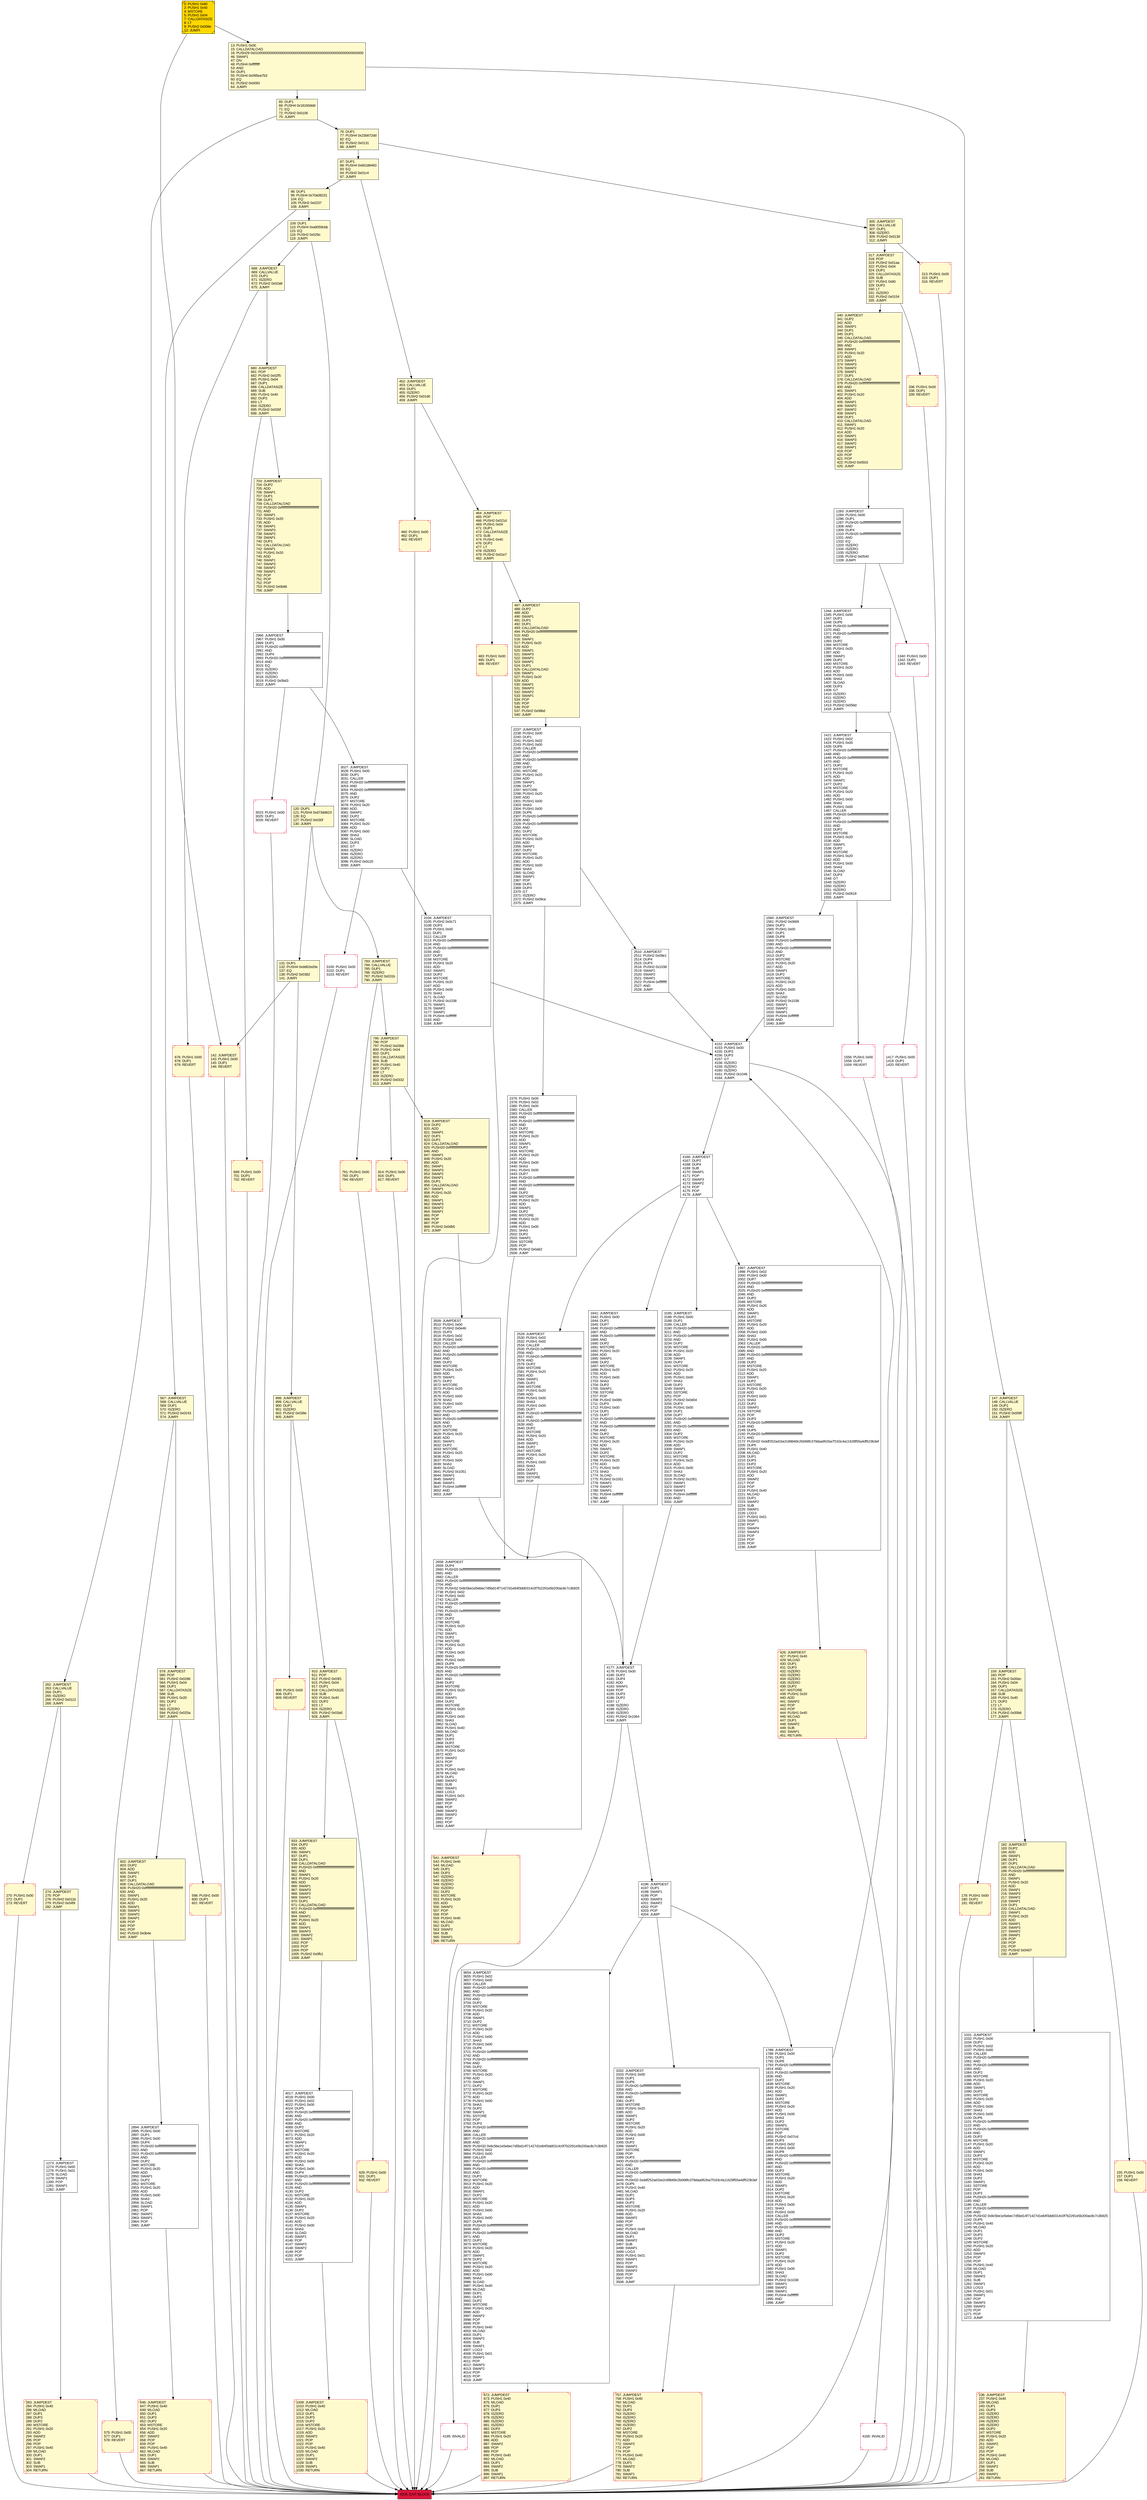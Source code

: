 digraph G {
bgcolor=transparent rankdir=UD;
node [shape=box style=filled color=black fillcolor=white fontname=arial fontcolor=black];
929 [label="929: PUSH1 0x00\l931: DUP1\l932: REVERT\l" fillcolor=lemonchiffon shape=Msquare color=crimson ];
120 [label="120: DUP1\l121: PUSH4 0xd73dd623\l126: EQ\l127: PUSH2 0x030f\l130: JUMPI\l" fillcolor=lemonchiffon ];
131 [label="131: DUP1\l132: PUSH4 0xdd62ed3e\l137: EQ\l138: PUSH2 0x0382\l141: JUMPI\l" fillcolor=lemonchiffon ];
159 [label="159: JUMPDEST\l160: POP\l161: PUSH2 0x00ec\l164: PUSH1 0x04\l166: DUP1\l167: CALLDATASIZE\l168: SUB\l169: PUSH1 0x40\l171: DUP2\l172: LT\l173: ISZERO\l174: PUSH2 0x00b6\l177: JUMPI\l" fillcolor=lemonchiffon ];
676 [label="676: PUSH1 0x00\l678: DUP1\l679: REVERT\l" fillcolor=lemonchiffon shape=Msquare color=crimson ];
147 [label="147: JUMPDEST\l148: CALLVALUE\l149: DUP1\l150: ISZERO\l151: PUSH2 0x009f\l154: JUMPI\l" fillcolor=lemonchiffon ];
142 [label="142: JUMPDEST\l143: PUSH1 0x00\l145: DUP1\l146: REVERT\l" fillcolor=lemonchiffon shape=Msquare color=crimson ];
2658 [label="2658: JUMPDEST\l2659: DUP4\l2660: PUSH20 0xffffffffffffffffffffffffffffffffffffffff\l2681: AND\l2682: CALLER\l2683: PUSH20 0xffffffffffffffffffffffffffffffffffffffff\l2704: AND\l2705: PUSH32 0x8c5be1e5ebec7d5bd14f71427d1e84f3dd0314c0f7b2291e5b200ac8c7c3b925\l2738: PUSH1 0x02\l2740: PUSH1 0x00\l2742: CALLER\l2743: PUSH20 0xffffffffffffffffffffffffffffffffffffffff\l2764: AND\l2765: PUSH20 0xffffffffffffffffffffffffffffffffffffffff\l2786: AND\l2787: DUP2\l2788: MSTORE\l2789: PUSH1 0x20\l2791: ADD\l2792: SWAP1\l2793: DUP2\l2794: MSTORE\l2795: PUSH1 0x20\l2797: ADD\l2798: PUSH1 0x00\l2800: SHA3\l2801: PUSH1 0x00\l2803: DUP9\l2804: PUSH20 0xffffffffffffffffffffffffffffffffffffffff\l2825: AND\l2826: PUSH20 0xffffffffffffffffffffffffffffffffffffffff\l2847: AND\l2848: DUP2\l2849: MSTORE\l2850: PUSH1 0x20\l2852: ADD\l2853: SWAP1\l2854: DUP2\l2855: MSTORE\l2856: PUSH1 0x20\l2858: ADD\l2859: PUSH1 0x00\l2861: SHA3\l2862: SLOAD\l2863: PUSH1 0x40\l2865: MLOAD\l2866: DUP1\l2867: DUP3\l2868: DUP2\l2869: MSTORE\l2870: PUSH1 0x20\l2872: ADD\l2873: SWAP2\l2874: POP\l2875: POP\l2876: PUSH1 0x40\l2878: MLOAD\l2879: DUP1\l2880: SWAP2\l2881: SUB\l2882: SWAP1\l2883: LOG3\l2884: PUSH1 0x01\l2886: SWAP2\l2887: POP\l2888: POP\l2889: SWAP3\l2890: SWAP2\l2891: POP\l2892: POP\l2893: JUMP\l" ];
814 [label="814: PUSH1 0x00\l816: DUP1\l817: REVERT\l" fillcolor=lemonchiffon shape=Msquare color=crimson ];
910 [label="910: JUMPDEST\l911: POP\l912: PUSH2 0x03f1\l915: PUSH1 0x04\l917: DUP1\l918: CALLDATASIZE\l919: SUB\l920: PUSH1 0x40\l922: DUP2\l923: LT\l924: ISZERO\l925: PUSH2 0x03a5\l928: JUMPI\l" fillcolor=lemonchiffon ];
87 [label="87: DUP1\l88: PUSH4 0x66188463\l93: EQ\l94: PUSH2 0x01c4\l97: JUMPI\l" fillcolor=lemonchiffon ];
602 [label="602: JUMPDEST\l603: DUP2\l604: ADD\l605: SWAP1\l606: DUP1\l607: DUP1\l608: CALLDATALOAD\l609: PUSH20 0xffffffffffffffffffffffffffffffffffffffff\l630: AND\l631: SWAP1\l632: PUSH1 0x20\l634: ADD\l635: SWAP1\l636: SWAP3\l637: SWAP2\l638: SWAP1\l639: POP\l640: POP\l641: POP\l642: PUSH2 0x0b4e\l645: JUMP\l" fillcolor=lemonchiffon ];
178 [label="178: PUSH1 0x00\l180: DUP1\l181: REVERT\l" fillcolor=lemonchiffon shape=Msquare color=crimson ];
3104 [label="3104: JUMPDEST\l3105: PUSH2 0x0c71\l3108: DUP3\l3109: PUSH1 0x00\l3111: DUP1\l3112: CALLER\l3113: PUSH20 0xffffffffffffffffffffffffffffffffffffffff\l3134: AND\l3135: PUSH20 0xffffffffffffffffffffffffffffffffffffffff\l3156: AND\l3157: DUP2\l3158: MSTORE\l3159: PUSH1 0x20\l3161: ADD\l3162: SWAP1\l3163: DUP2\l3164: MSTORE\l3165: PUSH1 0x20\l3167: ADD\l3168: PUSH1 0x00\l3170: SHA3\l3171: SLOAD\l3172: PUSH2 0x1038\l3175: SWAP1\l3176: SWAP2\l3177: SWAP1\l3178: PUSH4 0xffffffff\l3183: AND\l3184: JUMP\l" ];
426 [label="426: JUMPDEST\l427: PUSH1 0x40\l429: MLOAD\l430: DUP1\l431: DUP3\l432: ISZERO\l433: ISZERO\l434: ISZERO\l435: ISZERO\l436: DUP2\l437: MSTORE\l438: PUSH1 0x20\l440: ADD\l441: SWAP2\l442: POP\l443: POP\l444: PUSH1 0x40\l446: MLOAD\l447: DUP1\l448: SWAP2\l449: SUB\l450: SWAP1\l451: RETURN\l" fillcolor=lemonchiffon shape=Msquare color=crimson ];
2966 [label="2966: JUMPDEST\l2967: PUSH1 0x00\l2969: DUP1\l2970: PUSH20 0xffffffffffffffffffffffffffffffffffffffff\l2991: AND\l2992: DUP4\l2993: PUSH20 0xffffffffffffffffffffffffffffffffffffffff\l3014: AND\l3015: EQ\l3016: ISZERO\l3017: ISZERO\l3018: ISZERO\l3019: PUSH2 0x0bd3\l3022: JUMPI\l" ];
567 [label="567: JUMPDEST\l568: CALLVALUE\l569: DUP1\l570: ISZERO\l571: PUSH2 0x0243\l574: JUMPI\l" fillcolor=lemonchiffon ];
313 [label="313: PUSH1 0x00\l315: DUP1\l316: REVERT\l" fillcolor=lemonchiffon shape=Msquare color=crimson ];
13 [label="13: PUSH1 0x00\l15: CALLDATALOAD\l16: PUSH29 0x0100000000000000000000000000000000000000000000000000000000\l46: SWAP1\l47: DIV\l48: PUSH4 0xffffffff\l53: AND\l54: DUP1\l55: PUSH4 0x095ea7b3\l60: EQ\l61: PUSH2 0x0093\l64: JUMPI\l" fillcolor=lemonchiffon ];
699 [label="699: PUSH1 0x00\l701: DUP1\l702: REVERT\l" fillcolor=lemonchiffon shape=Msquare color=crimson ];
1340 [label="1340: PUSH1 0x00\l1342: DUP1\l1343: REVERT\l" shape=Msquare color=crimson ];
2510 [label="2510: JUMPDEST\l2511: PUSH2 0x09e1\l2514: DUP4\l2515: DUP3\l2516: PUSH2 0x1038\l2519: SWAP1\l2520: SWAP2\l2521: SWAP1\l2522: PUSH4 0xffffffff\l2527: AND\l2528: JUMP\l" ];
575 [label="575: PUSH1 0x00\l577: DUP1\l578: REVERT\l" fillcolor=lemonchiffon shape=Msquare color=crimson ];
3185 [label="3185: JUMPDEST\l3186: PUSH1 0x00\l3188: DUP1\l3189: CALLER\l3190: PUSH20 0xffffffffffffffffffffffffffffffffffffffff\l3211: AND\l3212: PUSH20 0xffffffffffffffffffffffffffffffffffffffff\l3233: AND\l3234: DUP2\l3235: MSTORE\l3236: PUSH1 0x20\l3238: ADD\l3239: SWAP1\l3240: DUP2\l3241: MSTORE\l3242: PUSH1 0x20\l3244: ADD\l3245: PUSH1 0x00\l3247: SHA3\l3248: DUP2\l3249: SWAP1\l3250: SSTORE\l3251: POP\l3252: PUSH2 0x0d04\l3255: DUP3\l3256: PUSH1 0x00\l3258: DUP1\l3259: DUP7\l3260: PUSH20 0xffffffffffffffffffffffffffffffffffffffff\l3281: AND\l3282: PUSH20 0xffffffffffffffffffffffffffffffffffffffff\l3303: AND\l3304: DUP2\l3305: MSTORE\l3306: PUSH1 0x20\l3308: ADD\l3309: SWAP1\l3310: DUP2\l3311: MSTORE\l3312: PUSH1 0x20\l3314: ADD\l3315: PUSH1 0x00\l3317: SHA3\l3318: SLOAD\l3319: PUSH2 0x1051\l3322: SWAP1\l3323: SWAP2\l3324: SWAP1\l3325: PUSH4 0xffffffff\l3330: AND\l3331: JUMP\l" ];
668 [label="668: JUMPDEST\l669: CALLVALUE\l670: DUP1\l671: ISZERO\l672: PUSH2 0x02a8\l675: JUMPI\l" fillcolor=lemonchiffon ];
541 [label="541: JUMPDEST\l542: PUSH1 0x40\l544: MLOAD\l545: DUP1\l546: DUP3\l547: ISZERO\l548: ISZERO\l549: ISZERO\l550: ISZERO\l551: DUP2\l552: MSTORE\l553: PUSH1 0x20\l555: ADD\l556: SWAP2\l557: POP\l558: POP\l559: PUSH1 0x40\l561: MLOAD\l562: DUP1\l563: SWAP2\l564: SUB\l565: SWAP1\l566: RETURN\l" fillcolor=lemonchiffon shape=Msquare color=crimson ];
1560 [label="1560: JUMPDEST\l1561: PUSH2 0x0669\l1564: DUP3\l1565: PUSH1 0x00\l1567: DUP1\l1568: DUP8\l1569: PUSH20 0xffffffffffffffffffffffffffffffffffffffff\l1590: AND\l1591: PUSH20 0xffffffffffffffffffffffffffffffffffffffff\l1612: AND\l1613: DUP2\l1614: MSTORE\l1615: PUSH1 0x20\l1617: ADD\l1618: SWAP1\l1619: DUP2\l1620: MSTORE\l1621: PUSH1 0x20\l1623: ADD\l1624: PUSH1 0x00\l1626: SHA3\l1627: SLOAD\l1628: PUSH2 0x1038\l1631: SWAP1\l1632: SWAP2\l1633: SWAP1\l1634: PUSH4 0xffffffff\l1639: AND\l1640: JUMP\l" ];
795 [label="795: JUMPDEST\l796: POP\l797: PUSH2 0x0368\l800: PUSH1 0x04\l802: DUP1\l803: CALLDATASIZE\l804: SUB\l805: PUSH1 0x40\l807: DUP2\l808: LT\l809: ISZERO\l810: PUSH2 0x0332\l813: JUMPI\l" fillcolor=lemonchiffon ];
2529 [label="2529: JUMPDEST\l2530: PUSH1 0x02\l2532: PUSH1 0x00\l2534: CALLER\l2535: PUSH20 0xffffffffffffffffffffffffffffffffffffffff\l2556: AND\l2557: PUSH20 0xffffffffffffffffffffffffffffffffffffffff\l2578: AND\l2579: DUP2\l2580: MSTORE\l2581: PUSH1 0x20\l2583: ADD\l2584: SWAP1\l2585: DUP2\l2586: MSTORE\l2587: PUSH1 0x20\l2589: ADD\l2590: PUSH1 0x00\l2592: SHA3\l2593: PUSH1 0x00\l2595: DUP7\l2596: PUSH20 0xffffffffffffffffffffffffffffffffffffffff\l2617: AND\l2618: PUSH20 0xffffffffffffffffffffffffffffffffffffffff\l2639: AND\l2640: DUP2\l2641: MSTORE\l2642: PUSH1 0x20\l2644: ADD\l2645: SWAP1\l2646: DUP2\l2647: MSTORE\l2648: PUSH1 0x20\l2650: ADD\l2651: PUSH1 0x00\l2653: SHA3\l2654: DUP2\l2655: SWAP1\l2656: SSTORE\l2657: POP\l" ];
3027 [label="3027: JUMPDEST\l3028: PUSH1 0x00\l3030: DUP1\l3031: CALLER\l3032: PUSH20 0xffffffffffffffffffffffffffffffffffffffff\l3053: AND\l3054: PUSH20 0xffffffffffffffffffffffffffffffffffffffff\l3075: AND\l3076: DUP2\l3077: MSTORE\l3078: PUSH1 0x20\l3080: ADD\l3081: SWAP1\l3082: DUP2\l3083: MSTORE\l3084: PUSH1 0x20\l3086: ADD\l3087: PUSH1 0x00\l3089: SHA3\l3090: SLOAD\l3091: DUP3\l3092: GT\l3093: ISZERO\l3094: ISZERO\l3095: ISZERO\l3096: PUSH2 0x0c20\l3099: JUMPI\l" ];
283 [label="283: JUMPDEST\l284: PUSH1 0x40\l286: MLOAD\l287: DUP1\l288: DUP3\l289: DUP2\l290: MSTORE\l291: PUSH1 0x20\l293: ADD\l294: SWAP2\l295: POP\l296: POP\l297: PUSH1 0x40\l299: MLOAD\l300: DUP1\l301: SWAP2\l302: SUB\l303: SWAP1\l304: RETURN\l" fillcolor=lemonchiffon shape=Msquare color=crimson ];
1417 [label="1417: PUSH1 0x00\l1419: DUP1\l1420: REVERT\l" shape=Msquare color=crimson ];
906 [label="906: PUSH1 0x00\l908: DUP1\l909: REVERT\l" fillcolor=lemonchiffon shape=Msquare color=crimson ];
4017 [label="4017: JUMPDEST\l4018: PUSH1 0x00\l4020: PUSH1 0x02\l4022: PUSH1 0x00\l4024: DUP5\l4025: PUSH20 0xffffffffffffffffffffffffffffffffffffffff\l4046: AND\l4047: PUSH20 0xffffffffffffffffffffffffffffffffffffffff\l4068: AND\l4069: DUP2\l4070: MSTORE\l4071: PUSH1 0x20\l4073: ADD\l4074: SWAP1\l4075: DUP2\l4076: MSTORE\l4077: PUSH1 0x20\l4079: ADD\l4080: PUSH1 0x00\l4082: SHA3\l4083: PUSH1 0x00\l4085: DUP4\l4086: PUSH20 0xffffffffffffffffffffffffffffffffffffffff\l4107: AND\l4108: PUSH20 0xffffffffffffffffffffffffffffffffffffffff\l4129: AND\l4130: DUP2\l4131: MSTORE\l4132: PUSH1 0x20\l4134: ADD\l4135: SWAP1\l4136: DUP2\l4137: MSTORE\l4138: PUSH1 0x20\l4140: ADD\l4141: PUSH1 0x00\l4143: SHA3\l4144: SLOAD\l4145: SWAP1\l4146: POP\l4147: SWAP3\l4148: SWAP2\l4149: POP\l4150: POP\l4151: JUMP\l" ];
3654 [label="3654: JUMPDEST\l3655: PUSH1 0x02\l3657: PUSH1 0x00\l3659: CALLER\l3660: PUSH20 0xffffffffffffffffffffffffffffffffffffffff\l3681: AND\l3682: PUSH20 0xffffffffffffffffffffffffffffffffffffffff\l3703: AND\l3704: DUP2\l3705: MSTORE\l3706: PUSH1 0x20\l3708: ADD\l3709: SWAP1\l3710: DUP2\l3711: MSTORE\l3712: PUSH1 0x20\l3714: ADD\l3715: PUSH1 0x00\l3717: SHA3\l3718: PUSH1 0x00\l3720: DUP6\l3721: PUSH20 0xffffffffffffffffffffffffffffffffffffffff\l3742: AND\l3743: PUSH20 0xffffffffffffffffffffffffffffffffffffffff\l3764: AND\l3765: DUP2\l3766: MSTORE\l3767: PUSH1 0x20\l3769: ADD\l3770: SWAP1\l3771: DUP2\l3772: MSTORE\l3773: PUSH1 0x20\l3775: ADD\l3776: PUSH1 0x00\l3778: SHA3\l3779: DUP2\l3780: SWAP1\l3781: SSTORE\l3782: POP\l3783: DUP3\l3784: PUSH20 0xffffffffffffffffffffffffffffffffffffffff\l3805: AND\l3806: CALLER\l3807: PUSH20 0xffffffffffffffffffffffffffffffffffffffff\l3828: AND\l3829: PUSH32 0x8c5be1e5ebec7d5bd14f71427d1e84f3dd0314c0f7b2291e5b200ac8c7c3b925\l3862: PUSH1 0x02\l3864: PUSH1 0x00\l3866: CALLER\l3867: PUSH20 0xffffffffffffffffffffffffffffffffffffffff\l3888: AND\l3889: PUSH20 0xffffffffffffffffffffffffffffffffffffffff\l3910: AND\l3911: DUP2\l3912: MSTORE\l3913: PUSH1 0x20\l3915: ADD\l3916: SWAP1\l3917: DUP2\l3918: MSTORE\l3919: PUSH1 0x20\l3921: ADD\l3922: PUSH1 0x00\l3924: SHA3\l3925: PUSH1 0x00\l3927: DUP8\l3928: PUSH20 0xffffffffffffffffffffffffffffffffffffffff\l3949: AND\l3950: PUSH20 0xffffffffffffffffffffffffffffffffffffffff\l3971: AND\l3972: DUP2\l3973: MSTORE\l3974: PUSH1 0x20\l3976: ADD\l3977: SWAP1\l3978: DUP2\l3979: MSTORE\l3980: PUSH1 0x20\l3982: ADD\l3983: PUSH1 0x00\l3985: SHA3\l3986: SLOAD\l3987: PUSH1 0x40\l3989: MLOAD\l3990: DUP1\l3991: DUP3\l3992: DUP2\l3993: MSTORE\l3994: PUSH1 0x20\l3996: ADD\l3997: SWAP2\l3998: POP\l3999: POP\l4000: PUSH1 0x40\l4002: MLOAD\l4003: DUP1\l4004: SWAP2\l4005: SUB\l4006: SWAP1\l4007: LOG3\l4008: PUSH1 0x01\l4010: SWAP1\l4011: POP\l4012: SWAP3\l4013: SWAP2\l4014: POP\l4015: POP\l4016: JUMP\l" ];
270 [label="270: PUSH1 0x00\l272: DUP1\l273: REVERT\l" fillcolor=lemonchiffon shape=Msquare color=crimson ];
274 [label="274: JUMPDEST\l275: POP\l276: PUSH2 0x011b\l279: PUSH2 0x04f9\l282: JUMP\l" fillcolor=lemonchiffon ];
98 [label="98: DUP1\l99: PUSH4 0x70a08231\l104: EQ\l105: PUSH2 0x0237\l108: JUMPI\l" fillcolor=lemonchiffon ];
646 [label="646: JUMPDEST\l647: PUSH1 0x40\l649: MLOAD\l650: DUP1\l651: DUP3\l652: DUP2\l653: MSTORE\l654: PUSH1 0x20\l656: ADD\l657: SWAP2\l658: POP\l659: POP\l660: PUSH1 0x40\l662: MLOAD\l663: DUP1\l664: SWAP2\l665: SUB\l666: SWAP1\l667: RETURN\l" fillcolor=lemonchiffon shape=Msquare color=crimson ];
1556 [label="1556: PUSH1 0x00\l1558: DUP1\l1559: REVERT\l" shape=Msquare color=crimson ];
791 [label="791: PUSH1 0x00\l793: DUP1\l794: REVERT\l" fillcolor=lemonchiffon shape=Msquare color=crimson ];
262 [label="262: JUMPDEST\l263: CALLVALUE\l264: DUP1\l265: ISZERO\l266: PUSH2 0x0112\l269: JUMPI\l" fillcolor=lemonchiffon ];
155 [label="155: PUSH1 0x00\l157: DUP1\l158: REVERT\l" fillcolor=lemonchiffon shape=Msquare color=crimson ];
2376 [label="2376: PUSH1 0x00\l2378: PUSH1 0x02\l2380: PUSH1 0x00\l2382: CALLER\l2383: PUSH20 0xffffffffffffffffffffffffffffffffffffffff\l2404: AND\l2405: PUSH20 0xffffffffffffffffffffffffffffffffffffffff\l2426: AND\l2427: DUP2\l2428: MSTORE\l2429: PUSH1 0x20\l2431: ADD\l2432: SWAP1\l2433: DUP2\l2434: MSTORE\l2435: PUSH1 0x20\l2437: ADD\l2438: PUSH1 0x00\l2440: SHA3\l2441: PUSH1 0x00\l2443: DUP7\l2444: PUSH20 0xffffffffffffffffffffffffffffffffffffffff\l2465: AND\l2466: PUSH20 0xffffffffffffffffffffffffffffffffffffffff\l2487: AND\l2488: DUP2\l2489: MSTORE\l2490: PUSH1 0x20\l2492: ADD\l2493: SWAP1\l2494: DUP2\l2495: MSTORE\l2496: PUSH1 0x20\l2498: ADD\l2499: PUSH1 0x00\l2501: SHA3\l2502: DUP2\l2503: SWAP1\l2504: SSTORE\l2505: POP\l2506: PUSH2 0x0a62\l2509: JUMP\l" ];
1997 [label="1997: JUMPDEST\l1998: PUSH1 0x02\l2000: PUSH1 0x00\l2002: DUP7\l2003: PUSH20 0xffffffffffffffffffffffffffffffffffffffff\l2024: AND\l2025: PUSH20 0xffffffffffffffffffffffffffffffffffffffff\l2046: AND\l2047: DUP2\l2048: MSTORE\l2049: PUSH1 0x20\l2051: ADD\l2052: SWAP1\l2053: DUP2\l2054: MSTORE\l2055: PUSH1 0x20\l2057: ADD\l2058: PUSH1 0x00\l2060: SHA3\l2061: PUSH1 0x00\l2063: CALLER\l2064: PUSH20 0xffffffffffffffffffffffffffffffffffffffff\l2085: AND\l2086: PUSH20 0xffffffffffffffffffffffffffffffffffffffff\l2107: AND\l2108: DUP2\l2109: MSTORE\l2110: PUSH1 0x20\l2112: ADD\l2113: SWAP1\l2114: DUP2\l2115: MSTORE\l2116: PUSH1 0x20\l2118: ADD\l2119: PUSH1 0x00\l2121: SHA3\l2122: DUP2\l2123: SWAP1\l2124: SSTORE\l2125: POP\l2126: DUP3\l2127: PUSH20 0xffffffffffffffffffffffffffffffffffffffff\l2148: AND\l2149: DUP5\l2150: PUSH20 0xffffffffffffffffffffffffffffffffffffffff\l2171: AND\l2172: PUSH32 0xddf252ad1be2c89b69c2b068fc378daa952ba7f163c4a11628f55a4df523b3ef\l2205: DUP5\l2206: PUSH1 0x40\l2208: MLOAD\l2209: DUP1\l2210: DUP3\l2211: DUP2\l2212: MSTORE\l2213: PUSH1 0x20\l2215: ADD\l2216: SWAP2\l2217: POP\l2218: POP\l2219: PUSH1 0x40\l2221: MLOAD\l2222: DUP1\l2223: SWAP2\l2224: SUB\l2225: SWAP1\l2226: LOG3\l2227: PUSH1 0x01\l2229: SWAP1\l2230: POP\l2231: SWAP4\l2232: SWAP3\l2233: POP\l2234: POP\l2235: POP\l2236: JUMP\l" ];
3100 [label="3100: PUSH1 0x00\l3102: DUP1\l3103: REVERT\l" shape=Msquare color=crimson ];
703 [label="703: JUMPDEST\l704: DUP2\l705: ADD\l706: SWAP1\l707: DUP1\l708: DUP1\l709: CALLDATALOAD\l710: PUSH20 0xffffffffffffffffffffffffffffffffffffffff\l731: AND\l732: SWAP1\l733: PUSH1 0x20\l735: ADD\l736: SWAP1\l737: SWAP3\l738: SWAP2\l739: SWAP1\l740: DUP1\l741: CALLDATALOAD\l742: SWAP1\l743: PUSH1 0x20\l745: ADD\l746: SWAP1\l747: SWAP3\l748: SWAP2\l749: SWAP1\l750: POP\l751: POP\l752: POP\l753: PUSH2 0x0b96\l756: JUMP\l" fillcolor=lemonchiffon ];
3509 [label="3509: JUMPDEST\l3510: PUSH1 0x00\l3512: PUSH2 0x0e46\l3515: DUP3\l3516: PUSH1 0x02\l3518: PUSH1 0x00\l3520: CALLER\l3521: PUSH20 0xffffffffffffffffffffffffffffffffffffffff\l3542: AND\l3543: PUSH20 0xffffffffffffffffffffffffffffffffffffffff\l3564: AND\l3565: DUP2\l3566: MSTORE\l3567: PUSH1 0x20\l3569: ADD\l3570: SWAP1\l3571: DUP2\l3572: MSTORE\l3573: PUSH1 0x20\l3575: ADD\l3576: PUSH1 0x00\l3578: SHA3\l3579: PUSH1 0x00\l3581: DUP7\l3582: PUSH20 0xffffffffffffffffffffffffffffffffffffffff\l3603: AND\l3604: PUSH20 0xffffffffffffffffffffffffffffffffffffffff\l3625: AND\l3626: DUP2\l3627: MSTORE\l3628: PUSH1 0x20\l3630: ADD\l3631: SWAP1\l3632: DUP2\l3633: MSTORE\l3634: PUSH1 0x20\l3636: ADD\l3637: PUSH1 0x00\l3639: SHA3\l3640: SLOAD\l3641: PUSH2 0x1051\l3644: SWAP1\l3645: SWAP2\l3646: SWAP1\l3647: PUSH4 0xffffffff\l3652: AND\l3653: JUMP\l" ];
65 [label="65: DUP1\l66: PUSH4 0x18160ddd\l71: EQ\l72: PUSH2 0x0106\l75: JUMPI\l" fillcolor=lemonchiffon ];
317 [label="317: JUMPDEST\l318: POP\l319: PUSH2 0x01aa\l322: PUSH1 0x04\l324: DUP1\l325: CALLDATASIZE\l326: SUB\l327: PUSH1 0x60\l329: DUP2\l330: LT\l331: ISZERO\l332: PUSH2 0x0154\l335: JUMPI\l" fillcolor=lemonchiffon ];
483 [label="483: PUSH1 0x00\l485: DUP1\l486: REVERT\l" fillcolor=lemonchiffon shape=Msquare color=crimson ];
1009 [label="1009: JUMPDEST\l1010: PUSH1 0x40\l1012: MLOAD\l1013: DUP1\l1014: DUP3\l1015: DUP2\l1016: MSTORE\l1017: PUSH1 0x20\l1019: ADD\l1020: SWAP2\l1021: POP\l1022: POP\l1023: PUSH1 0x40\l1025: MLOAD\l1026: DUP1\l1027: SWAP2\l1028: SUB\l1029: SWAP1\l1030: RETURN\l" fillcolor=lemonchiffon shape=Msquare color=crimson ];
1031 [label="1031: JUMPDEST\l1032: PUSH1 0x00\l1034: DUP2\l1035: PUSH1 0x02\l1037: PUSH1 0x00\l1039: CALLER\l1040: PUSH20 0xffffffffffffffffffffffffffffffffffffffff\l1061: AND\l1062: PUSH20 0xffffffffffffffffffffffffffffffffffffffff\l1083: AND\l1084: DUP2\l1085: MSTORE\l1086: PUSH1 0x20\l1088: ADD\l1089: SWAP1\l1090: DUP2\l1091: MSTORE\l1092: PUSH1 0x20\l1094: ADD\l1095: PUSH1 0x00\l1097: SHA3\l1098: PUSH1 0x00\l1100: DUP6\l1101: PUSH20 0xffffffffffffffffffffffffffffffffffffffff\l1122: AND\l1123: PUSH20 0xffffffffffffffffffffffffffffffffffffffff\l1144: AND\l1145: DUP2\l1146: MSTORE\l1147: PUSH1 0x20\l1149: ADD\l1150: SWAP1\l1151: DUP2\l1152: MSTORE\l1153: PUSH1 0x20\l1155: ADD\l1156: PUSH1 0x00\l1158: SHA3\l1159: DUP2\l1160: SWAP1\l1161: SSTORE\l1162: POP\l1163: DUP3\l1164: PUSH20 0xffffffffffffffffffffffffffffffffffffffff\l1185: AND\l1186: CALLER\l1187: PUSH20 0xffffffffffffffffffffffffffffffffffffffff\l1208: AND\l1209: PUSH32 0x8c5be1e5ebec7d5bd14f71427d1e84f3dd0314c0f7b2291e5b200ac8c7c3b925\l1242: DUP5\l1243: PUSH1 0x40\l1245: MLOAD\l1246: DUP1\l1247: DUP3\l1248: DUP2\l1249: MSTORE\l1250: PUSH1 0x20\l1252: ADD\l1253: SWAP2\l1254: POP\l1255: POP\l1256: PUSH1 0x40\l1258: MLOAD\l1259: DUP1\l1260: SWAP2\l1261: SUB\l1262: SWAP1\l1263: LOG3\l1264: PUSH1 0x01\l1266: SWAP1\l1267: POP\l1268: SWAP3\l1269: SWAP2\l1270: POP\l1271: POP\l1272: JUMP\l" ];
757 [label="757: JUMPDEST\l758: PUSH1 0x40\l760: MLOAD\l761: DUP1\l762: DUP3\l763: ISZERO\l764: ISZERO\l765: ISZERO\l766: ISZERO\l767: DUP2\l768: MSTORE\l769: PUSH1 0x20\l771: ADD\l772: SWAP2\l773: POP\l774: POP\l775: PUSH1 0x40\l777: MLOAD\l778: DUP1\l779: SWAP2\l780: SUB\l781: SWAP1\l782: RETURN\l" fillcolor=lemonchiffon shape=Msquare color=crimson ];
898 [label="898: JUMPDEST\l899: CALLVALUE\l900: DUP1\l901: ISZERO\l902: PUSH2 0x038e\l905: JUMPI\l" fillcolor=lemonchiffon ];
182 [label="182: JUMPDEST\l183: DUP2\l184: ADD\l185: SWAP1\l186: DUP1\l187: DUP1\l188: CALLDATALOAD\l189: PUSH20 0xffffffffffffffffffffffffffffffffffffffff\l210: AND\l211: SWAP1\l212: PUSH1 0x20\l214: ADD\l215: SWAP1\l216: SWAP3\l217: SWAP2\l218: SWAP1\l219: DUP1\l220: CALLDATALOAD\l221: SWAP1\l222: PUSH1 0x20\l224: ADD\l225: SWAP1\l226: SWAP3\l227: SWAP2\l228: SWAP1\l229: POP\l230: POP\l231: POP\l232: PUSH2 0x0407\l235: JUMP\l" fillcolor=lemonchiffon ];
1344 [label="1344: JUMPDEST\l1345: PUSH1 0x00\l1347: DUP1\l1348: DUP6\l1349: PUSH20 0xffffffffffffffffffffffffffffffffffffffff\l1370: AND\l1371: PUSH20 0xffffffffffffffffffffffffffffffffffffffff\l1392: AND\l1393: DUP2\l1394: MSTORE\l1395: PUSH1 0x20\l1397: ADD\l1398: SWAP1\l1399: DUP2\l1400: MSTORE\l1401: PUSH1 0x20\l1403: ADD\l1404: PUSH1 0x00\l1406: SHA3\l1407: SLOAD\l1408: DUP3\l1409: GT\l1410: ISZERO\l1411: ISZERO\l1412: ISZERO\l1413: PUSH2 0x058d\l1416: JUMPI\l" ];
236 [label="236: JUMPDEST\l237: PUSH1 0x40\l239: MLOAD\l240: DUP1\l241: DUP3\l242: ISZERO\l243: ISZERO\l244: ISZERO\l245: ISZERO\l246: DUP2\l247: MSTORE\l248: PUSH1 0x20\l250: ADD\l251: SWAP2\l252: POP\l253: POP\l254: PUSH1 0x40\l256: MLOAD\l257: DUP1\l258: SWAP2\l259: SUB\l260: SWAP1\l261: RETURN\l" fillcolor=lemonchiffon shape=Msquare color=crimson ];
680 [label="680: JUMPDEST\l681: POP\l682: PUSH2 0x02f5\l685: PUSH1 0x04\l687: DUP1\l688: CALLDATASIZE\l689: SUB\l690: PUSH1 0x40\l692: DUP2\l693: LT\l694: ISZERO\l695: PUSH2 0x02bf\l698: JUMPI\l" fillcolor=lemonchiffon ];
872 [label="872: JUMPDEST\l873: PUSH1 0x40\l875: MLOAD\l876: DUP1\l877: DUP3\l878: ISZERO\l879: ISZERO\l880: ISZERO\l881: ISZERO\l882: DUP2\l883: MSTORE\l884: PUSH1 0x20\l886: ADD\l887: SWAP2\l888: POP\l889: POP\l890: PUSH1 0x40\l892: MLOAD\l893: DUP1\l894: SWAP2\l895: SUB\l896: SWAP1\l897: RETURN\l" fillcolor=lemonchiffon shape=Msquare color=crimson ];
2894 [label="2894: JUMPDEST\l2895: PUSH1 0x00\l2897: DUP1\l2898: PUSH1 0x00\l2900: DUP4\l2901: PUSH20 0xffffffffffffffffffffffffffffffffffffffff\l2922: AND\l2923: PUSH20 0xffffffffffffffffffffffffffffffffffffffff\l2944: AND\l2945: DUP2\l2946: MSTORE\l2947: PUSH1 0x20\l2949: ADD\l2950: SWAP1\l2951: DUP2\l2952: MSTORE\l2953: PUSH1 0x20\l2955: ADD\l2956: PUSH1 0x00\l2958: SHA3\l2959: SLOAD\l2960: SWAP1\l2961: POP\l2962: SWAP2\l2963: SWAP1\l2964: POP\l2965: JUMP\l" ];
3332 [label="3332: JUMPDEST\l3333: PUSH1 0x00\l3335: DUP1\l3336: DUP6\l3337: PUSH20 0xffffffffffffffffffffffffffffffffffffffff\l3358: AND\l3359: PUSH20 0xffffffffffffffffffffffffffffffffffffffff\l3380: AND\l3381: DUP2\l3382: MSTORE\l3383: PUSH1 0x20\l3385: ADD\l3386: SWAP1\l3387: DUP2\l3388: MSTORE\l3389: PUSH1 0x20\l3391: ADD\l3392: PUSH1 0x00\l3394: SHA3\l3395: DUP2\l3396: SWAP1\l3397: SSTORE\l3398: POP\l3399: DUP3\l3400: PUSH20 0xffffffffffffffffffffffffffffffffffffffff\l3421: AND\l3422: CALLER\l3423: PUSH20 0xffffffffffffffffffffffffffffffffffffffff\l3444: AND\l3445: PUSH32 0xddf252ad1be2c89b69c2b068fc378daa952ba7f163c4a11628f55a4df523b3ef\l3478: DUP5\l3479: PUSH1 0x40\l3481: MLOAD\l3482: DUP1\l3483: DUP3\l3484: DUP2\l3485: MSTORE\l3486: PUSH1 0x20\l3488: ADD\l3489: SWAP2\l3490: POP\l3491: POP\l3492: PUSH1 0x40\l3494: MLOAD\l3495: DUP1\l3496: SWAP2\l3497: SUB\l3498: SWAP1\l3499: LOG3\l3500: PUSH1 0x01\l3502: SWAP1\l3503: POP\l3504: SWAP3\l3505: SWAP2\l3506: POP\l3507: POP\l3508: JUMP\l" ];
4195 [label="4195: INVALID\l" shape=Msquare color=crimson ];
4177 [label="4177: JUMPDEST\l4178: PUSH1 0x00\l4180: DUP2\l4181: DUP4\l4182: ADD\l4183: SWAP1\l4184: POP\l4185: DUP3\l4186: DUP2\l4187: LT\l4188: ISZERO\l4189: ISZERO\l4190: ISZERO\l4191: PUSH2 0x1064\l4194: JUMPI\l" ];
783 [label="783: JUMPDEST\l784: CALLVALUE\l785: DUP1\l786: ISZERO\l787: PUSH2 0x031b\l790: JUMPI\l" fillcolor=lemonchiffon ];
4152 [label="4152: JUMPDEST\l4153: PUSH1 0x00\l4155: DUP3\l4156: DUP3\l4157: GT\l4158: ISZERO\l4159: ISZERO\l4160: ISZERO\l4161: PUSH2 0x1046\l4164: JUMPI\l" ];
2237 [label="2237: JUMPDEST\l2238: PUSH1 0x00\l2240: DUP1\l2241: PUSH1 0x02\l2243: PUSH1 0x00\l2245: CALLER\l2246: PUSH20 0xffffffffffffffffffffffffffffffffffffffff\l2267: AND\l2268: PUSH20 0xffffffffffffffffffffffffffffffffffffffff\l2289: AND\l2290: DUP2\l2291: MSTORE\l2292: PUSH1 0x20\l2294: ADD\l2295: SWAP1\l2296: DUP2\l2297: MSTORE\l2298: PUSH1 0x20\l2300: ADD\l2301: PUSH1 0x00\l2303: SHA3\l2304: PUSH1 0x00\l2306: DUP6\l2307: PUSH20 0xffffffffffffffffffffffffffffffffffffffff\l2328: AND\l2329: PUSH20 0xffffffffffffffffffffffffffffffffffffffff\l2350: AND\l2351: DUP2\l2352: MSTORE\l2353: PUSH1 0x20\l2355: ADD\l2356: SWAP1\l2357: DUP2\l2358: MSTORE\l2359: PUSH1 0x20\l2361: ADD\l2362: PUSH1 0x00\l2364: SHA3\l2365: SLOAD\l2366: SWAP1\l2367: POP\l2368: DUP1\l2369: DUP4\l2370: GT\l2371: ISZERO\l2372: PUSH2 0x09ce\l2375: JUMPI\l" ];
4196 [label="4196: JUMPDEST\l4197: DUP1\l4198: SWAP1\l4199: POP\l4200: SWAP3\l4201: SWAP2\l4202: POP\l4203: POP\l4204: JUMP\l" ];
76 [label="76: DUP1\l77: PUSH4 0x23b872dd\l82: EQ\l83: PUSH2 0x0131\l86: JUMPI\l" fillcolor=lemonchiffon ];
109 [label="109: DUP1\l110: PUSH4 0xa9059cbb\l115: EQ\l116: PUSH2 0x029c\l119: JUMPI\l" fillcolor=lemonchiffon ];
4205 [label="4205: EXIT BLOCK\l" fillcolor=crimson ];
1273 [label="1273: JUMPDEST\l1274: PUSH1 0x00\l1276: PUSH1 0x01\l1278: SLOAD\l1279: SWAP1\l1280: POP\l1281: SWAP1\l1282: JUMP\l" ];
460 [label="460: PUSH1 0x00\l462: DUP1\l463: REVERT\l" fillcolor=lemonchiffon shape=Msquare color=crimson ];
933 [label="933: JUMPDEST\l934: DUP2\l935: ADD\l936: SWAP1\l937: DUP1\l938: DUP1\l939: CALLDATALOAD\l940: PUSH20 0xffffffffffffffffffffffffffffffffffffffff\l961: AND\l962: SWAP1\l963: PUSH1 0x20\l965: ADD\l966: SWAP1\l967: SWAP3\l968: SWAP2\l969: SWAP1\l970: DUP1\l971: CALLDATALOAD\l972: PUSH20 0xffffffffffffffffffffffffffffffffffffffff\l993: AND\l994: SWAP1\l995: PUSH1 0x20\l997: ADD\l998: SWAP1\l999: SWAP3\l1000: SWAP2\l1001: SWAP1\l1002: POP\l1003: POP\l1004: POP\l1005: PUSH2 0x0fb1\l1008: JUMP\l" fillcolor=lemonchiffon ];
3023 [label="3023: PUSH1 0x00\l3025: DUP1\l3026: REVERT\l" shape=Msquare color=crimson ];
487 [label="487: JUMPDEST\l488: DUP2\l489: ADD\l490: SWAP1\l491: DUP1\l492: DUP1\l493: CALLDATALOAD\l494: PUSH20 0xffffffffffffffffffffffffffffffffffffffff\l515: AND\l516: SWAP1\l517: PUSH1 0x20\l519: ADD\l520: SWAP1\l521: SWAP3\l522: SWAP2\l523: SWAP1\l524: DUP1\l525: CALLDATALOAD\l526: SWAP1\l527: PUSH1 0x20\l529: ADD\l530: SWAP1\l531: SWAP3\l532: SWAP2\l533: SWAP1\l534: POP\l535: POP\l536: POP\l537: PUSH2 0x08bd\l540: JUMP\l" fillcolor=lemonchiffon ];
579 [label="579: JUMPDEST\l580: POP\l581: PUSH2 0x0286\l584: PUSH1 0x04\l586: DUP1\l587: CALLDATASIZE\l588: SUB\l589: PUSH1 0x20\l591: DUP2\l592: LT\l593: ISZERO\l594: PUSH2 0x025a\l597: JUMPI\l" fillcolor=lemonchiffon ];
336 [label="336: PUSH1 0x00\l338: DUP1\l339: REVERT\l" fillcolor=lemonchiffon shape=Msquare color=crimson ];
305 [label="305: JUMPDEST\l306: CALLVALUE\l307: DUP1\l308: ISZERO\l309: PUSH2 0x013d\l312: JUMPI\l" fillcolor=lemonchiffon ];
340 [label="340: JUMPDEST\l341: DUP2\l342: ADD\l343: SWAP1\l344: DUP1\l345: DUP1\l346: CALLDATALOAD\l347: PUSH20 0xffffffffffffffffffffffffffffffffffffffff\l368: AND\l369: SWAP1\l370: PUSH1 0x20\l372: ADD\l373: SWAP1\l374: SWAP3\l375: SWAP2\l376: SWAP1\l377: DUP1\l378: CALLDATALOAD\l379: PUSH20 0xffffffffffffffffffffffffffffffffffffffff\l400: AND\l401: SWAP1\l402: PUSH1 0x20\l404: ADD\l405: SWAP1\l406: SWAP3\l407: SWAP2\l408: SWAP1\l409: DUP1\l410: CALLDATALOAD\l411: SWAP1\l412: PUSH1 0x20\l414: ADD\l415: SWAP1\l416: SWAP3\l417: SWAP2\l418: SWAP1\l419: POP\l420: POP\l421: POP\l422: PUSH2 0x0503\l425: JUMP\l" fillcolor=lemonchiffon ];
1283 [label="1283: JUMPDEST\l1284: PUSH1 0x00\l1286: DUP1\l1287: PUSH20 0xffffffffffffffffffffffffffffffffffffffff\l1308: AND\l1309: DUP4\l1310: PUSH20 0xffffffffffffffffffffffffffffffffffffffff\l1331: AND\l1332: EQ\l1333: ISZERO\l1334: ISZERO\l1335: ISZERO\l1336: PUSH2 0x0540\l1339: JUMPI\l" ];
0 [label="0: PUSH1 0x80\l2: PUSH1 0x40\l4: MSTORE\l5: PUSH1 0x04\l7: CALLDATASIZE\l8: LT\l9: PUSH2 0x008e\l12: JUMPI\l" fillcolor=lemonchiffon shape=Msquare fillcolor=gold ];
598 [label="598: PUSH1 0x00\l600: DUP1\l601: REVERT\l" fillcolor=lemonchiffon shape=Msquare color=crimson ];
1421 [label="1421: JUMPDEST\l1422: PUSH1 0x02\l1424: PUSH1 0x00\l1426: DUP6\l1427: PUSH20 0xffffffffffffffffffffffffffffffffffffffff\l1448: AND\l1449: PUSH20 0xffffffffffffffffffffffffffffffffffffffff\l1470: AND\l1471: DUP2\l1472: MSTORE\l1473: PUSH1 0x20\l1475: ADD\l1476: SWAP1\l1477: DUP2\l1478: MSTORE\l1479: PUSH1 0x20\l1481: ADD\l1482: PUSH1 0x00\l1484: SHA3\l1485: PUSH1 0x00\l1487: CALLER\l1488: PUSH20 0xffffffffffffffffffffffffffffffffffffffff\l1509: AND\l1510: PUSH20 0xffffffffffffffffffffffffffffffffffffffff\l1531: AND\l1532: DUP2\l1533: MSTORE\l1534: PUSH1 0x20\l1536: ADD\l1537: SWAP1\l1538: DUP2\l1539: MSTORE\l1540: PUSH1 0x20\l1542: ADD\l1543: PUSH1 0x00\l1545: SHA3\l1546: SLOAD\l1547: DUP3\l1548: GT\l1549: ISZERO\l1550: ISZERO\l1551: ISZERO\l1552: PUSH2 0x0618\l1555: JUMPI\l" ];
1788 [label="1788: JUMPDEST\l1789: PUSH1 0x00\l1791: DUP1\l1792: DUP6\l1793: PUSH20 0xffffffffffffffffffffffffffffffffffffffff\l1814: AND\l1815: PUSH20 0xffffffffffffffffffffffffffffffffffffffff\l1836: AND\l1837: DUP2\l1838: MSTORE\l1839: PUSH1 0x20\l1841: ADD\l1842: SWAP1\l1843: DUP2\l1844: MSTORE\l1845: PUSH1 0x20\l1847: ADD\l1848: PUSH1 0x00\l1850: SHA3\l1851: DUP2\l1852: SWAP1\l1853: SSTORE\l1854: POP\l1855: PUSH2 0x07cd\l1858: DUP3\l1859: PUSH1 0x02\l1861: PUSH1 0x00\l1863: DUP8\l1864: PUSH20 0xffffffffffffffffffffffffffffffffffffffff\l1885: AND\l1886: PUSH20 0xffffffffffffffffffffffffffffffffffffffff\l1907: AND\l1908: DUP2\l1909: MSTORE\l1910: PUSH1 0x20\l1912: ADD\l1913: SWAP1\l1914: DUP2\l1915: MSTORE\l1916: PUSH1 0x20\l1918: ADD\l1919: PUSH1 0x00\l1921: SHA3\l1922: PUSH1 0x00\l1924: CALLER\l1925: PUSH20 0xffffffffffffffffffffffffffffffffffffffff\l1946: AND\l1947: PUSH20 0xffffffffffffffffffffffffffffffffffffffff\l1968: AND\l1969: DUP2\l1970: MSTORE\l1971: PUSH1 0x20\l1973: ADD\l1974: SWAP1\l1975: DUP2\l1976: MSTORE\l1977: PUSH1 0x20\l1979: ADD\l1980: PUSH1 0x00\l1982: SHA3\l1983: SLOAD\l1984: PUSH2 0x1038\l1987: SWAP1\l1988: SWAP2\l1989: SWAP1\l1990: PUSH4 0xffffffff\l1995: AND\l1996: JUMP\l" ];
4165 [label="4165: INVALID\l" shape=Msquare color=crimson ];
464 [label="464: JUMPDEST\l465: POP\l466: PUSH2 0x021d\l469: PUSH1 0x04\l471: DUP1\l472: CALLDATASIZE\l473: SUB\l474: PUSH1 0x40\l476: DUP2\l477: LT\l478: ISZERO\l479: PUSH2 0x01e7\l482: JUMPI\l" fillcolor=lemonchiffon ];
818 [label="818: JUMPDEST\l819: DUP2\l820: ADD\l821: SWAP1\l822: DUP1\l823: DUP1\l824: CALLDATALOAD\l825: PUSH20 0xffffffffffffffffffffffffffffffffffffffff\l846: AND\l847: SWAP1\l848: PUSH1 0x20\l850: ADD\l851: SWAP1\l852: SWAP3\l853: SWAP2\l854: SWAP1\l855: DUP1\l856: CALLDATALOAD\l857: SWAP1\l858: PUSH1 0x20\l860: ADD\l861: SWAP1\l862: SWAP3\l863: SWAP2\l864: SWAP1\l865: POP\l866: POP\l867: POP\l868: PUSH2 0x0db5\l871: JUMP\l" fillcolor=lemonchiffon ];
1641 [label="1641: JUMPDEST\l1642: PUSH1 0x00\l1644: DUP1\l1645: DUP7\l1646: PUSH20 0xffffffffffffffffffffffffffffffffffffffff\l1667: AND\l1668: PUSH20 0xffffffffffffffffffffffffffffffffffffffff\l1689: AND\l1690: DUP2\l1691: MSTORE\l1692: PUSH1 0x20\l1694: ADD\l1695: SWAP1\l1696: DUP2\l1697: MSTORE\l1698: PUSH1 0x20\l1700: ADD\l1701: PUSH1 0x00\l1703: SHA3\l1704: DUP2\l1705: SWAP1\l1706: SSTORE\l1707: POP\l1708: PUSH2 0x06fc\l1711: DUP3\l1712: PUSH1 0x00\l1714: DUP1\l1715: DUP7\l1716: PUSH20 0xffffffffffffffffffffffffffffffffffffffff\l1737: AND\l1738: PUSH20 0xffffffffffffffffffffffffffffffffffffffff\l1759: AND\l1760: DUP2\l1761: MSTORE\l1762: PUSH1 0x20\l1764: ADD\l1765: SWAP1\l1766: DUP2\l1767: MSTORE\l1768: PUSH1 0x20\l1770: ADD\l1771: PUSH1 0x00\l1773: SHA3\l1774: SLOAD\l1775: PUSH2 0x1051\l1778: SWAP1\l1779: SWAP2\l1780: SWAP1\l1781: PUSH4 0xffffffff\l1786: AND\l1787: JUMP\l" ];
452 [label="452: JUMPDEST\l453: CALLVALUE\l454: DUP1\l455: ISZERO\l456: PUSH2 0x01d0\l459: JUMPI\l" fillcolor=lemonchiffon ];
4166 [label="4166: JUMPDEST\l4167: DUP2\l4168: DUP4\l4169: SUB\l4170: SWAP1\l4171: POP\l4172: SWAP3\l4173: SWAP2\l4174: POP\l4175: POP\l4176: JUMP\l" ];
460 -> 4205;
120 -> 131;
452 -> 464;
3023 -> 4205;
567 -> 575;
65 -> 262;
487 -> 2237;
159 -> 178;
452 -> 460;
13 -> 147;
464 -> 487;
3332 -> 757;
1031 -> 236;
76 -> 305;
262 -> 270;
3027 -> 3100;
4152 -> 4166;
1641 -> 4177;
87 -> 98;
13 -> 65;
795 -> 814;
483 -> 4205;
1009 -> 4205;
2966 -> 3027;
3027 -> 3104;
1344 -> 1421;
872 -> 4205;
1283 -> 1344;
4177 -> 4195;
464 -> 483;
818 -> 3509;
4166 -> 1997;
783 -> 795;
1560 -> 4152;
1417 -> 4205;
906 -> 4205;
602 -> 2894;
109 -> 668;
159 -> 182;
541 -> 4205;
305 -> 317;
317 -> 340;
131 -> 898;
317 -> 336;
65 -> 76;
155 -> 4205;
783 -> 791;
646 -> 4205;
1421 -> 1560;
4166 -> 2529;
274 -> 1273;
795 -> 818;
3509 -> 4177;
2237 -> 2376;
4166 -> 3185;
910 -> 933;
898 -> 906;
1344 -> 1417;
676 -> 4205;
4017 -> 1009;
305 -> 313;
929 -> 4205;
87 -> 452;
0 -> 13;
668 -> 680;
699 -> 4205;
0 -> 142;
178 -> 4205;
2237 -> 2510;
2510 -> 4152;
340 -> 1283;
4166 -> 1641;
4177 -> 4196;
262 -> 274;
579 -> 598;
131 -> 142;
182 -> 1031;
147 -> 159;
910 -> 929;
4165 -> 4205;
4152 -> 4165;
598 -> 4205;
1788 -> 4152;
336 -> 4205;
4196 -> 1788;
757 -> 4205;
668 -> 676;
703 -> 2966;
2529 -> 2658;
98 -> 567;
1997 -> 426;
2658 -> 541;
2376 -> 2658;
4195 -> 4205;
147 -> 155;
4196 -> 3332;
236 -> 4205;
270 -> 4205;
898 -> 910;
283 -> 4205;
1273 -> 283;
933 -> 4017;
680 -> 699;
1421 -> 1556;
4196 -> 3654;
3100 -> 4205;
1556 -> 4205;
791 -> 4205;
98 -> 109;
579 -> 602;
814 -> 4205;
120 -> 783;
142 -> 4205;
567 -> 579;
109 -> 120;
1283 -> 1340;
680 -> 703;
2894 -> 646;
1340 -> 4205;
575 -> 4205;
313 -> 4205;
3104 -> 4152;
2966 -> 3023;
76 -> 87;
426 -> 4205;
3185 -> 4177;
3654 -> 872;
}
